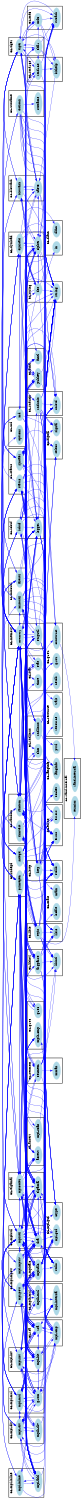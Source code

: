digraph G {
size = "10,10";
rotate = 90;
subgraph cluster0 {
label = "CL:blowfish";
color = black;
style = bold;
"blowfish"[label="blowfish",shape=ellipse,color=lightblue,fontcolor=black,style=filled];
"cast5"[label="cast5",shape=ellipse,color=lightblue,fontcolor=black,style=filled];
}
subgraph cluster1 {
label = "CL:rmd160";
color = black;
style = bold;
"rmd160"[label="rmd160",shape=ellipse,color=lightblue,fontcolor=black,style=filled];
"bithelp"[label="bithelp",shape=ellipse,color=lightblue,fontcolor=black,style=filled];
}
subgraph cluster2 {
label = "CL:rsa";
color = black;
style = bold;
"rsa"[label="rsa",shape=ellipse,color=lightblue,fontcolor=black,style=filled];
"mpi-cmp"[label="mpi-cmp",shape=ellipse,color=lightblue,fontcolor=black,style=filled];
}
subgraph cluster3 {
label = "CL:secmem";
color = black;
style = bold;
"secmem"[label="secmem",shape=ellipse,color=lightblue,fontcolor=black,style=filled];
"mman"[label="mman",shape=ellipse,color=lightblue,fontcolor=black,style=filled];
}
subgraph cluster4 {
label = "CL:memory";
color = black;
style = bold;
"memory"[label="memory",shape=ellipse,color=lightblue,fontcolor=black,style=filled];
"strgutil"[label="strgutil",shape=ellipse,color=lightblue,fontcolor=black,style=filled];
}
subgraph cluster5 {
label = "CL:string";
color = black;
style = bold;
"string"[label="string",shape=ellipse,color=lightblue,fontcolor=black,style=filled];
"des"[label="des",shape=ellipse,color=lightblue,fontcolor=black,style=filled];
}
subgraph cluster6 {
label = "CL:mpi-inv";
color = black;
style = bold;
"mpi-inv"[label="mpi-inv",shape=ellipse,color=lightblue,fontcolor=black,style=filled];
"mpi-bit"[label="mpi-bit",shape=ellipse,color=lightblue,fontcolor=black,style=filled];
}
subgraph cluster7 {
label = "CL:mpih-mul";
color = black;
style = bold;
"mpih-mul"[label="mpih-mul",shape=ellipse,color=lightblue,fontcolor=black,style=filled];
"mpi-internal"[label="mpi-internal",shape=ellipse,color=lightblue,fontcolor=black,style=filled];
}
subgraph cluster8 {
label = "CL:random";
color = black;
style = bold;
"random"[label="random",shape=ellipse,color=lightblue,fontcolor=black,style=filled];
"shmtest"[label="shmtest",shape=ellipse,color=lightblue,fontcolor=black,style=filled];
}
subgraph cluster9 {
label = "CL:mpiutil";
color = black;
style = bold;
"mpiutil"[label="mpiutil",shape=ellipse,color=lightblue,fontcolor=black,style=filled];
"dsa"[label="dsa",shape=ellipse,color=lightblue,fontcolor=black,style=filled];
}
subgraph cluster10 {
label = "CL:mpicalc";
color = black;
style = bold;
"mpicalc"[label="mpicalc",shape=ellipse,color=lightblue,fontcolor=black,style=filled];
"stdio"[label="stdio",shape=ellipse,color=lightblue,fontcolor=black,style=filled];
}
subgraph cluster11 {
label = "CL:elgamal";
color = black;
style = bold;
"elgamal"[label="elgamal",shape=ellipse,color=lightblue,fontcolor=black,style=filled];
"mpicoder"[label="mpicoder",shape=ellipse,color=lightblue,fontcolor=black,style=filled];
}
subgraph cluster12 {
label = "CL:errno";
color = black;
style = bold;
"errno"[label="errno",shape=ellipse,color=lightblue,fontcolor=black,style=filled];
"errors"[label="errors",shape=ellipse,color=lightblue,fontcolor=black,style=filled];
}
subgraph cluster13 {
label = "CL:libio";
color = black;
style = bold;
"libio"[label="libio",shape=ellipse,color=lightblue,fontcolor=black,style=filled];
"ttyio"[label="ttyio",shape=ellipse,color=lightblue,fontcolor=black,style=filled];
}
subgraph cluster14 {
label = "CL:rndegd";
color = black;
style = bold;
"rndegd"[label="rndegd",shape=ellipse,color=lightblue,fontcolor=black,style=filled];
"primegen"[label="primegen",shape=ellipse,color=lightblue,fontcolor=black,style=filled];
}
subgraph cluster15 {
label = "CL:mpi-mul";
color = black;
style = bold;
"mpi-mul"[label="mpi-mul",shape=ellipse,color=lightblue,fontcolor=black,style=filled];
"g10m"[label="g10m",shape=ellipse,color=lightblue,fontcolor=black,style=filled];
}
subgraph cluster16 {
label = "CL:dynload";
color = black;
style = bold;
"dynload"[label="dynload",shape=ellipse,color=lightblue,fontcolor=black,style=filled];
"cipher"[label="cipher",shape=ellipse,color=lightblue,fontcolor=black,style=filled];
}
subgraph cluster17 {
label = "CL:mpi-inline";
color = black;
style = bold;
"mpi-inline"[label="mpi-inline",shape=ellipse,color=lightblue,fontcolor=black,style=filled];
"mpi-add"[label="mpi-add",shape=ellipse,color=lightblue,fontcolor=black,style=filled];
}
subgraph cluster18 {
label = "CL:mpi-mpow";
color = black;
style = bold;
"mpi-mpow"[label="mpi-mpow",shape=ellipse,color=lightblue,fontcolor=black,style=filled];
"mpi-pow"[label="mpi-pow",shape=ellipse,color=lightblue,fontcolor=black,style=filled];
}
subgraph cluster19 {
label = "CL:miscutil";
color = black;
style = bold;
"miscutil"[label="miscutil",shape=ellipse,color=lightblue,fontcolor=black,style=filled];
"fileutil"[label="fileutil",shape=ellipse,color=lightblue,fontcolor=black,style=filled];
}
subgraph cluster20 {
label = "CL:status";
color = black;
style = bold;
"status"[label="status",shape=ellipse,color=lightblue,fontcolor=black,style=filled];
"rijndael"[label="rijndael",shape=ellipse,color=lightblue,fontcolor=black,style=filled];
}
subgraph cluster21 {
label = "CL:iobuf";
color = black;
style = bold;
"iobuf"[label="iobuf",shape=ellipse,color=lightblue,fontcolor=black,style=filled];
"logger"[label="logger",shape=ellipse,color=lightblue,fontcolor=black,style=filled];
}
subgraph cluster22 {
label = "CL:tiger";
color = black;
style = bold;
"tiger"[label="tiger",shape=ellipse,color=lightblue,fontcolor=black,style=filled];
"sha1"[label="sha1",shape=ellipse,color=lightblue,fontcolor=black,style=filled];
}
subgraph cluster23 {
label = "CL:http";
color = black;
style = bold;
"http"[label="http",shape=ellipse,color=lightblue,fontcolor=black,style=filled];
"stdlib"[label="stdlib",shape=ellipse,color=lightblue,fontcolor=black,style=filled];
}
subgraph cluster24 {
label = "CL:utsname";
color = black;
style = bold;
"utsname"[label="utsname",shape=ellipse,color=lightblue,fontcolor=black,style=filled];
"dotlock"[label="dotlock",shape=ellipse,color=lightblue,fontcolor=black,style=filled];
}
subgraph cluster25 {
label = "CL:rndunix";
color = black;
style = bold;
"rndunix"[label="rndunix",shape=ellipse,color=lightblue,fontcolor=black,style=filled];
"unistd"[label="unistd",shape=ellipse,color=lightblue,fontcolor=black,style=filled];
}
subgraph cluster26 {
label = "CL:mpi-div";
color = black;
style = bold;
"mpi-div"[label="mpi-div",shape=ellipse,color=lightblue,fontcolor=black,style=filled];
"mpih-div"[label="mpih-div",shape=ellipse,color=lightblue,fontcolor=black,style=filled];
}
subgraph cluster27 {
label = "CL:md5";
color = black;
style = bold;
"md5"[label="md5",shape=ellipse,color=lightblue,fontcolor=black,style=filled];
"twofish"[label="twofish",shape=ellipse,color=lightblue,fontcolor=black,style=filled];
}
subgraph cluster28 {
label = "CL:assert";
color = black;
style = bold;
"assert"[label="assert",shape=ellipse,color=lightblue,fontcolor=black,style=filled];
"mpi-scan"[label="mpi-scan",shape=ellipse,color=lightblue,fontcolor=black,style=filled];
}
subgraph cluster29 {
label = "CL:libintl";
color = black;
style = bold;
"libintl"[label="libintl",shape=ellipse,color=lightblue,fontcolor=black,style=filled];
"argparse"[label="argparse",shape=ellipse,color=lightblue,fontcolor=black,style=filled];
}
subgraph cluster30 {
label = "CL:stat";
color = black;
style = bold;
"stat"[label="stat",shape=ellipse,color=lightblue,fontcolor=black,style=filled];
"time"[label="time",shape=ellipse,color=lightblue,fontcolor=black,style=filled];
}
subgraph cluster31 {
label = "CL:fcntl";
color = black;
style = bold;
"fcntl"[label="fcntl",shape=ellipse,color=lightblue,fontcolor=black,style=filled];
"pubkey"[label="pubkey",shape=ellipse,color=lightblue,fontcolor=black,style=filled];
}
subgraph cluster32 {
label = "CL:mpi-gcd";
color = black;
style = bold;
"mpi-gcd"[label="mpi-gcd",shape=ellipse,color=lightblue,fontcolor=black,style=filled];
"ctype"[label="ctype",shape=ellipse,color=lightblue,fontcolor=black,style=filled];
}
subgraph cluster33 {
label = "CL:md";
color = black;
style = bold;
"md"[label="md",shape=ellipse,color=lightblue,fontcolor=black,style=filled];
"options"[label="options",shape=ellipse,color=lightblue,fontcolor=black,style=filled];
}
subgraph cluster34 {
label = "CL:g10c";
color = black;
style = bold;
"g10c"[label="g10c",shape=ellipse,color=lightblue,fontcolor=black,style=filled];
"mpih-cmp"[label="mpih-cmp",shape=ellipse,color=lightblue,fontcolor=black,style=filled];
}
subgraph cluster35 {
label = "CL:signal";
color = black;
style = bold;
"signal"[label="signal",shape=ellipse,color=lightblue,fontcolor=black,style=filled];
"select"[label="select",shape=ellipse,color=lightblue,fontcolor=black,style=filled];
}
subgraph cluster36 {
label = "CL:rndlinux";
color = black;
style = bold;
"rndlinux"[label="rndlinux",shape=ellipse,color=lightblue,fontcolor=black,style=filled];
"shm"[label="shm",shape=ellipse,color=lightblue,fontcolor=black,style=filled];
}
subgraph cluster37 {
label = "CL:langinfo";
color = black;
style = bold;
"langinfo"[label="langinfo",shape=ellipse,color=lightblue,fontcolor=black,style=filled];
"socket"[label="socket",shape=ellipse,color=lightblue,fontcolor=black,style=filled];
"pwd"[label="pwd",shape=ellipse,color=lightblue,fontcolor=black,style=filled];
}
subgraph cluster38 {
label = "CL:g10u";
color = black;
style = bold;
"g10u"[label="g10u",shape=ellipse,color=lightblue,fontcolor=black,style=filled];
"construct"[label="construct",shape=ellipse,color=lightblue,fontcolor=black,style=filled];
"netdb"[label="netdb",shape=ellipse,color=lightblue,fontcolor=black,style=filled];
}
subgraph cluster39 {
label = "CL:rand-internal";
color = black;
style = bold;
"rand-internal"[label="rand-internal",shape=ellipse,color=lightblue,fontcolor=black,style=filled];
"termios"[label="termios",shape=ellipse,color=lightblue,fontcolor=black,style=filled];
}
subgraph cluster40 {
label = "CL:resource";
color = black;
style = bold;
"resource"[label="resource",shape=ellipse,color=lightblue,fontcolor=black,style=filled];
"wait"[label="wait",shape=ellipse,color=lightblue,fontcolor=black,style=filled];
}
subgraph cluster41 {
label = "CL:main";
color = black;
style = bold;
"main"[label="main",shape=ellipse,color=lightblue,fontcolor=black,style=filled];
"locale"[label="locale",shape=ellipse,color=lightblue,fontcolor=black,style=filled];
}
subgraph cluster42 {
label = "CL:dlfcn";
color = black;
style = bold;
"dlfcn"[label="dlfcn",shape=ellipse,color=lightblue,fontcolor=black,style=filled];
"in"[label="in",shape=ellipse,color=lightblue,fontcolor=black,style=filled];
}
"mpi-inv" -> "mpi-cmp"[color=blue,font=6];
"secmem" -> "mman"[color=blue,font=6];
"rmd160" -> "random"[color=blue,font=6];
"des" -> "string"[color=blue,font=6];
"strgutil" -> "memory"[color=blue,font=6];
"memory" -> "shmtest"[color=blue,font=6];
"dsa" -> "mpiutil"[color=blue,font=6];
"mpih-mul" -> "mpi-internal"[color=blue,font=6];
"mpicoder" -> "string"[color=blue,font=6];
"mpicalc" -> "errno"[color=blue,font=6];
"des" -> "cast5"[color=blue,font=6];
"errors" -> "stdio"[color=blue,font=6];
"elgamal" -> "primegen"[color=blue,font=6];
"mpi-cmp" -> "mpi-inv"[color=blue,font=6];
"mpi-bit" -> "g10m"[color=blue,font=6];
"cipher" -> "memory"[color=blue,font=6];
"memory" -> "rndegd"[color=blue,font=6];
"mpicalc" -> "mpi-mul"[color=blue,font=6];
"mpi-mpow" -> "mpiutil"[color=blue,font=6];
"ttyio" -> "libio"[color=blue,font=6];
"fileutil" -> "rndegd"[color=blue,font=6];
"ttyio" -> "shmtest"[color=blue,font=6];
"ttyio" -> "status"[color=blue,font=6];
"rndegd" -> "cipher"[color=blue,font=6];
"logger" -> "libio"[color=blue,font=6];
"memory" -> "miscutil"[color=blue,font=6];
"dsa" -> "status"[color=blue,font=6];
"dsa" -> "mpi-pow"[color=blue,font=6];
"rijndael" -> "tiger"[color=blue,font=6];
"iobuf" -> "stdlib"[color=blue,font=6];
"mpiutil" -> "mpicalc"[color=blue,font=6];
"mpi-pow" -> "mpi-inline"[color=blue,font=6];
"sha1" -> "rmd160"[color=blue,font=6];
"mpi-mul" -> "mpih-mul"[color=blue,font=6];
"rijndael" -> "elgamal"[color=blue,font=6];
"mpi-mul" -> "rsa"[color=blue,font=6];
"mpiutil" -> "string"[color=blue,font=6];
"http" -> "memory"[color=blue,font=6];
"dotlock" -> "utsname"[color=blue,font=6];
"iobuf" -> "errors"[color=blue,font=6];
"rndegd" -> "memory"[color=blue,font=6];
"rndegd" -> "rndunix"[color=blue,font=6];
"mpi-div" -> "mpi-internal"[color=blue,font=6];
"cast5" -> "tiger"[color=blue,font=6];
"tiger" -> "cast5"[color=blue,font=6];
"cast5" -> "md5"[color=blue,font=6];
"primegen" -> "random"[color=blue,font=6];
"cipher" -> "blowfish"[color=blue,font=6];
"secmem" -> "libintl"[color=blue,font=6];
"primegen" -> "mpi-scan"[color=blue,font=6];
"dsa" -> "assert"[color=blue,font=6];
"mpi-scan" -> "primegen"[color=blue,font=6];
"errors" -> "iobuf"[color=blue,font=6];
"dsa" -> "mpi-mpow"[color=blue,font=6];
"mpi-cmp" -> "elgamal"[color=blue,font=6];
"twofish" -> "cipher"[color=blue,font=6];
"memory" -> "mpi-mpow"[color=blue,font=6];
"mpicalc" -> "mpiutil"[color=blue,font=6];
"memory" -> "iobuf"[color=blue,font=6];
"stat" -> "stdio"[color=blue,font=6];
"iobuf" -> "unistd"[color=blue,font=6];
"rsa" -> "random"[color=blue,font=6];
"mpi-inv" -> "mpicalc"[color=blue,font=6];
"mpicoder" -> "assert"[color=blue,font=6];
"rndegd" -> "twofish"[color=blue,font=6];
"random" -> "time"[color=blue,font=6];
"dsa" -> "mpicoder"[color=blue,font=6];
"status" -> "ttyio"[color=blue,font=6];
"secmem" -> "mpih-mul"[color=blue,font=6];
"elgamal" -> "mpi-bit"[color=blue,font=6];
"random" -> "rmd160"[color=blue,font=6];
"memory" -> "mpicoder"[color=blue,font=6];
"iobuf" -> "logger"[color=blue,font=6];
"secmem" -> "memory"[color=blue,font=6];
"cipher" -> "twofish"[color=blue,font=6];
"g10m" -> "mpi-mul"[color=blue,font=6];
"status" -> "memory"[color=blue,font=6];
"strgutil" -> "stdio"[color=blue,font=6];
"sha1" -> "md5"[color=blue,font=6];
"dynload" -> "cipher"[color=blue,font=6];
"mpicalc" -> "mpi-pow"[color=blue,font=6];
"argparse" -> "stdio"[color=blue,font=6];
"dsa" -> "cipher"[color=blue,font=6];
"mpi-add" -> "dsa"[color=blue,font=6];
"mpih-div" -> "mpi-div"[color=blue,font=6];
"random" -> "primegen"[color=blue,font=6];
"pubkey" -> "rsa"[color=blue,font=6];
"primegen" -> "rsa"[color=blue,font=6];
"mpiutil" -> "assert"[color=blue,font=6];
"primegen" -> "mpi-mul"[color=blue,font=6];
"cipher" -> "random"[color=blue,font=6];
"dotlock" -> "fcntl"[color=blue,font=6];
"dynload" -> "memory"[color=blue,font=6];
"mpih-div" -> "mpi-internal"[color=blue,font=6];
"memory" -> "argparse"[color=blue,font=6];
"miscutil" -> "time"[color=blue,font=6];
"ttyio" -> "memory"[color=blue,font=6];
"memory" -> "stdlib"[color=blue,font=6];
"des" -> "cipher"[color=blue,font=6];
"fileutil" -> "stdlib"[color=blue,font=6];
"dsa" -> "memory"[color=blue,font=6];
"bithelp" -> "cast5"[color=blue,font=6];
"rmd160" -> "bithelp"[color=blue,font=6];
"logger" -> "libintl"[color=blue,font=6];
"stat" -> "iobuf"[color=blue,font=6];
"mpi-inline" -> "mpi-internal"[color=blue,font=6];
"rsa" -> "mpi-mul"[color=blue,font=6];
"ttyio" -> "libintl"[color=blue,font=6];
"random" -> "ttyio"[color=blue,font=6];
"mpi-bit" -> "mpi-inv"[color=blue,font=6];
"status" -> "options"[color=blue,font=6];
"iobuf" -> "ctype"[color=blue,font=6];
"rndunix" -> "string"[color=blue,font=6];
"g10c" -> "primegen"[color=blue,font=6];
"memory" -> "secmem"[color=blue,font=6];
"memory" -> "fileutil"[color=blue,font=6];
"random" -> "g10c"[color=blue,font=6];
"mpi-mul" -> "elgamal"[color=blue,font=6];
"mpi-mpow" -> "dsa"[color=blue,font=6];
"mpicoder" -> "memory"[color=blue,font=6];
"mpi-cmp" -> "mpi-bit"[color=blue,font=6];
"miscutil" -> "stdio"[color=blue,font=6];
"g10m" -> "mpiutil"[color=blue,font=6];
"mpiutil" -> "mpi-mul"[color=blue,font=6];
"random" -> "rsa"[color=blue,font=6];
"twofish" -> "stdio"[color=blue,font=6];
"rmd160" -> "tiger"[color=blue,font=6];
"stat" -> "random"[color=blue,font=6];
"random" -> "tiger"[color=blue,font=6];
"rijndael" -> "string"[color=blue,font=6];
"dotlock" -> "stdio"[color=blue,font=6];
"ttyio" -> "strgutil"[color=blue,font=6];
"mpi-add" -> "mpih-cmp"[color=blue,font=6];
"primegen" -> "mpiutil"[color=blue,font=6];
"mpi-div" -> "dsa"[color=blue,font=6];
"mpiutil" -> "dsa"[color=blue,font=6];
"dsa" -> "mpi-add"[color=blue,font=6];
"memory" -> "logger"[color=blue,font=6];
"mpi-add" -> "mpi-inv"[color=blue,font=6];
"mpi-pow" -> "mpih-div"[color=blue,font=6];
"mpiutil" -> "memory"[color=blue,font=6];
"g10m" -> "mpi-pow"[color=blue,font=6];
"blowfish" -> "cipher"[color=blue,font=6];
"rsa" -> "mpiutil"[color=blue,font=6];
"mpi-mul" -> "primegen"[color=blue,font=6];
"miscutil" -> "stdlib"[color=blue,font=6];
"blowfish" -> "tiger"[color=blue,font=6];
"mpi-bit" -> "elgamal"[color=blue,font=6];
"md" -> "string"[color=blue,font=6];
"mpicoder" -> "rsa"[color=blue,font=6];
"rndunix" -> "fcntl"[color=blue,font=6];
"mpi-add" -> "g10m"[color=blue,font=6];
"mpiutil" -> "mpih-mul"[color=blue,font=6];
"mpi-gcd" -> "elgamal"[color=blue,font=6];
"mpicoder" -> "primegen"[color=blue,font=6];
"status" -> "libio"[color=blue,font=6];
"mpicalc" -> "shmtest"[color=blue,font=6];
"rndegd" -> "select"[color=blue,font=6];
"http" -> "select"[color=blue,font=6];
"ttyio" -> "errno"[color=blue,font=6];
"rndegd" -> "stdio"[color=blue,font=6];
"memory" -> "elgamal"[color=blue,font=6];
"rndunix" -> "twofish"[color=blue,font=6];
"primegen" -> "mpi-pow"[color=blue,font=6];
"mpi-bit" -> "dsa"[color=blue,font=6];
"argparse" -> "string"[color=blue,font=6];
"cast5" -> "blowfish"[color=blue,font=6];
"mpi-inv" -> "rsa"[color=blue,font=6];
"logger" -> "errno"[color=blue,font=6];
"mpih-mul" -> "mpih-cmp"[color=blue,font=6];
"random" -> "stdlib"[color=blue,font=6];
"rsa" -> "mpi-pow"[color=blue,font=6];
"tiger" -> "rijndael"[color=blue,font=6];
"cipher" -> "dynload"[color=blue,font=6];
"memory" -> "dynload"[color=blue,font=6];
"dsa" -> "random"[color=blue,font=6];
"cast5" -> "sha1"[color=blue,font=6];
"mpi-add" -> "elgamal"[color=blue,font=6];
"mpi-inline" -> "mpih-mul"[color=blue,font=6];
"rndunix" -> "stdio"[color=blue,font=6];
"memory" -> "rsa"[color=blue,font=6];
"mpiutil" -> "mpi-pow"[color=blue,font=6];
"primegen" -> "logger"[color=blue,font=6];
"mpih-mul" -> "secmem"[color=blue,font=6];
"des" -> "random"[color=blue,font=6];
"miscutil" -> "langinfo"[color=blue,font=6];
"mpi-inv" -> "mpiutil"[color=blue,font=6];
"mpicalc" -> "mpi-add"[color=blue,font=6];
"des" -> "rmd160"[color=blue,font=6];
"mpicoder" -> "elgamal"[color=blue,font=6];
"strgutil" -> "ctype"[color=blue,font=6];
"mpih-cmp" -> "mpi-cmp"[color=blue,font=6];
"secmem" -> "errno"[color=blue,font=6];
"iobuf" -> "http"[color=blue,font=6];
"blowfish" -> "elgamal"[color=blue,font=6];
"random" -> "unistd"[color=blue,font=6];
"argparse" -> "ctype"[color=blue,font=6];
"mpih-cmp" -> "mpih-div"[color=blue,font=6];
"mpi-cmp" -> "primegen"[color=blue,font=6];
"mpi-div" -> "mpi-gcd"[color=blue,font=6];
"mpicalc" -> "stdio"[color=blue,font=6];
"pubkey" -> "logger"[color=blue,font=6];
"shmtest" -> "string"[color=blue,font=6];
"random" -> "logger"[color=blue,font=6];
"http" -> "stdlib"[color=blue,font=6];
"http" -> "errno"[color=blue,font=6];
"mpi-pow" -> "dsa"[color=blue,font=6];
"rijndael" -> "cipher"[color=blue,font=6];
"elgamal" -> "mpi-cmp"[color=blue,font=6];
"http" -> "errors"[color=blue,font=6];
"fileutil" -> "dynload"[color=blue,font=6];
"dsa" -> "mpi-inv"[color=blue,font=6];
"mpi-pow" -> "elgamal"[color=blue,font=6];
"status" -> "miscutil"[color=blue,font=6];
"rndegd" -> "socket"[color=blue,font=6];
"http" -> "socket"[color=blue,font=6];
"des" -> "sha1"[color=blue,font=6];
"des" -> "tiger"[color=blue,font=6];
"status" -> "elgamal"[color=blue,font=6];
"elgamal" -> "dsa"[color=blue,font=6];
"shmtest" -> "shm"[color=blue,font=6];
"miscutil" -> "ctype"[color=blue,font=6];
"cipher" -> "rijndael"[color=blue,font=6];
"blowfish" -> "rijndael"[color=blue,font=6];
"cipher" -> "logger"[color=blue,font=6];
"mpi-div" -> "mpicalc"[color=blue,font=6];
"mpicalc" -> "libintl"[color=blue,font=6];
"md" -> "dynload"[color=blue,font=6];
"dotlock" -> "string"[color=blue,font=6];
"memory" -> "ttyio"[color=blue,font=6];
"md" -> "cipher"[color=blue,font=6];
"mpi-inline" -> "mpi-pow"[color=blue,font=6];
"http" -> "unistd"[color=blue,font=6];
"rmd160" -> "twofish"[color=blue,font=6];
"rndegd" -> "unistd"[color=blue,font=6];
"logger" -> "string"[color=blue,font=6];
"mpi-pow" -> "string"[color=blue,font=6];
"mpi-mpow" -> "assert"[color=blue,font=6];
"mpicalc" -> "shm"[color=blue,font=6];
"g10m" -> "mpi-add"[color=blue,font=6];
"secmem" -> "stdlib"[color=blue,font=6];
"mpicoder" -> "mpi-bit"[color=blue,font=6];
"md" -> "memory"[color=blue,font=6];
"rndegd" -> "logger"[color=blue,font=6];
"http" -> "logger"[color=blue,font=6];
"memory" -> "http"[color=blue,font=6];
"dsa" -> "stdio"[color=blue,font=6];
"dsa" -> "elgamal"[color=blue,font=6];
"mpicoder" -> "stdio"[color=blue,font=6];
"http" -> "strgutil"[color=blue,font=6];
"mpiutil" -> "primegen"[color=blue,font=6];
"shmtest" -> "stdio"[color=blue,font=6];
"primegen" -> "mpi-add"[color=blue,font=6];
"status" -> "signal"[color=blue,font=6];
"elgamal" -> "pubkey"[color=blue,font=6];
"argparse" -> "memory"[color=blue,font=6];
"rndlinux" -> "string"[color=blue,font=6];
"dynload" -> "fileutil"[color=blue,font=6];
"mpi-mpow" -> "elgamal"[color=blue,font=6];
"mpicalc" -> "mpi-inv"[color=blue,font=6];
"ttyio" -> "stdlib"[color=blue,font=6];
"memory" -> "strgutil"[color=blue,font=6];
"rsa" -> "mpi-add"[color=blue,font=6];
"sha1" -> "tiger"[color=blue,font=6];
"des" -> "blowfish"[color=blue,font=6];
"secmem" -> "unistd"[color=blue,font=6];
"cipher" -> "cast5"[color=blue,font=6];
"mpi-bit" -> "mpi-mpow"[color=blue,font=6];
"status" -> "unistd"[color=blue,font=6];
"mpi-cmp" -> "mpi-gcd"[color=blue,font=6];
"strgutil" -> "langinfo"[color=blue,font=6];
"mpiutil" -> "mpi-add"[color=blue,font=6];
"secmem" -> "logger"[color=blue,font=6];
"status" -> "errno"[color=blue,font=6];
"mpi-mpow" -> "memory"[color=blue,font=6];
"status" -> "logger"[color=blue,font=6];
"argparse" -> "strgutil"[color=blue,font=6];
"memory" -> "mpih-mul"[color=blue,font=6];
"mpi-bit" -> "mpicoder"[color=blue,font=6];
"mpi-mul" -> "mpi-div"[color=blue,font=6];
"mpicoder" -> "iobuf"[color=blue,font=6];
"dynload" -> "unistd"[color=blue,font=6];
"strgutil" -> "ttyio"[color=blue,font=6];
"ttyio" -> "unistd"[color=blue,font=6];
"mpi-pow" -> "assert"[color=blue,font=6];
"mpi-inv" -> "g10m"[color=blue,font=6];
"memory" -> "g10u"[color=blue,font=6];
"cipher" -> "des"[color=blue,font=6];
"mpicalc" -> "string"[color=blue,font=6];
"mpi-pow" -> "mpih-mul"[color=blue,font=6];
"rndlinux" -> "twofish"[color=blue,font=6];
"rndunix" -> "pwd"[color=blue,font=6];
"md5" -> "bithelp"[color=blue,font=6];
"dynload" -> "logger"[color=blue,font=6];
"ttyio" -> "logger"[color=blue,font=6];
"mpi-add" -> "rsa"[color=blue,font=6];
"dsa" -> "logger"[color=blue,font=6];
"shmtest" -> "memory"[color=blue,font=6];
"md" -> "construct"[color=blue,font=6];
"dsa" -> "mpi-bit"[color=blue,font=6];
"mpih-div" -> "mpi-pow"[color=blue,font=6];
"mpicalc" -> "ctype"[color=blue,font=6];
"mpi-inv" -> "mpi-add"[color=blue,font=6];
"memory" -> "dotlock"[color=blue,font=6];
"mpi-div" -> "mpi-mul"[color=blue,font=6];
"iobuf" -> "mpicoder"[color=blue,font=6];
"g10m" -> "mpi-inv"[color=blue,font=6];
"random" -> "errno"[color=blue,font=6];
"mpi-mpow" -> "mpi-bit"[color=blue,font=6];
"md" -> "random"[color=blue,font=6];
"argparse" -> "mpicalc"[color=blue,font=6];
"mpiutil" -> "secmem"[color=blue,font=6];
"mpicoder" -> "logger"[color=blue,font=6];
"rndunix" -> "select"[color=blue,font=6];
"mpi-gcd" -> "mpi-div"[color=blue,font=6];
"miscutil" -> "ttyio"[color=blue,font=6];
"mpi-div" -> "mpih-div"[color=blue,font=6];
"argparse" -> "random"[color=blue,font=6];
"dotlock" -> "memory"[color=blue,font=6];
"random" -> "construct"[color=blue,font=6];
"cast5" -> "rijndael"[color=blue,font=6];
"mpi-inline" -> "mpi-add"[color=blue,font=6];
"mpi-cmp" -> "dsa"[color=blue,font=6];
"logger" -> "memory"[color=blue,font=6];
"random" -> "miscutil"[color=blue,font=6];
"http" -> "netdb"[color=blue,font=6];
"mpi-bit" -> "mpi-cmp"[color=blue,font=6];
"ttyio" -> "stdio"[color=blue,font=6];
"elgamal" -> "blowfish"[color=blue,font=6];
"md5" -> "tiger"[color=blue,font=6];
"rsa" -> "pubkey"[color=blue,font=6];
"twofish" -> "tiger"[color=blue,font=6];
"mpi-gcd" -> "mpi-cmp"[color=blue,font=6];
"mpiutil" -> "logger"[color=blue,font=6];
"logger" -> "stdio"[color=blue,font=6];
"mpi-div" -> "mpiutil"[color=blue,font=6];
"mpi-div" -> "rsa"[color=blue,font=6];
"elgamal" -> "mpi-mul"[color=blue,font=6];
"mpiutil" -> "rsa"[color=blue,font=6];
"mpi-add" -> "mpi-div"[color=blue,font=6];
"mpih-cmp" -> "mpih-mul"[color=blue,font=6];
"mpiutil" -> "mpi-inv"[color=blue,font=6];
"mpicalc" -> "mpi-bit"[color=blue,font=6];
"tiger" -> "string"[color=blue,font=6];
"mpi-mul" -> "mpicalc"[color=blue,font=6];
"sha1" -> "bithelp"[color=blue,font=6];
"rndunix" -> "wait"[color=blue,font=6];
"random" -> "stat"[color=blue,font=6];
"primegen" -> "elgamal"[color=blue,font=6];
"mpi-add" -> "primegen"[color=blue,font=6];
"mpi-bit" -> "rsa"[color=blue,font=6];
"cipher" -> "pubkey"[color=blue,font=6];
"rndunix" -> "stdlib"[color=blue,font=6];
"secmem" -> "stdio"[color=blue,font=6];
"iobuf" -> "string"[color=blue,font=6];
"strgutil" -> "http"[color=blue,font=6];
"argparse" -> "libio"[color=blue,font=6];
"mpih-mul" -> "mpi-mul"[color=blue,font=6];
"rndlinux" -> "errno"[color=blue,font=6];
"mpih-mul" -> "mpi-inline"[color=blue,font=6];
"construct" -> "rand-internal"[color=blue,font=6];
"elgamal" -> "mpiutil"[color=blue,font=6];
"dsa" -> "primegen"[color=blue,font=6];
"rndunix" -> "signal"[color=blue,font=6];
"cast5" -> "string"[color=blue,font=6];
"memory" -> "primegen"[color=blue,font=6];
"mpiutil" -> "elgamal"[color=blue,font=6];
"shmtest" -> "argparse"[color=blue,font=6];
"http" -> "stdio"[color=blue,font=6];
"mpicalc" -> "memory"[color=blue,font=6];
"cast5" -> "elgamal"[color=blue,font=6];
"mpi-bit" -> "mpicalc"[color=blue,font=6];
"mpi-pow" -> "primegen"[color=blue,font=6];
"random" -> "argparse"[color=blue,font=6];
"rndunix" -> "unistd"[color=blue,font=6];
"mpi-gcd" -> "mpicalc"[color=blue,font=6];
"miscutil" -> "libio"[color=blue,font=6];
"mpi-cmp" -> "g10m"[color=blue,font=6];
"g10m" -> "mpi-bit"[color=blue,font=6];
"elgamal" -> "mpi-pow"[color=blue,font=6];
"rsa" -> "primegen"[color=blue,font=6];
"miscutil" -> "libintl"[color=blue,font=6];
"rndunix" -> "logger"[color=blue,font=6];
"status" -> "dsa"[color=blue,font=6];
"mpih-mul" -> "mpiutil"[color=blue,font=6];
"rijndael" -> "stdio"[color=blue,font=6];
"mpi-mul" -> "mpi-mpow"[color=blue,font=6];
"rsa" -> "dsa"[color=blue,font=6];
"primegen" -> "mpicoder"[color=blue,font=6];
"mpi-inv" -> "elgamal"[color=blue,font=6];
"rndegd" -> "rndlinux"[color=blue,font=6];
"iobuf" -> "errno"[color=blue,font=6];
"mpi-pow" -> "rsa"[color=blue,font=6];
"dsa" -> "mpi-div"[color=blue,font=6];
"tiger" -> "md5"[color=blue,font=6];
"argparse" -> "stdlib"[color=blue,font=6];
"cast5" -> "stdio"[color=blue,font=6];
"primegen" -> "mpi-bit"[color=blue,font=6];
"mpi-add" -> "mpicalc"[color=blue,font=6];
"errors" -> "libintl"[color=blue,font=6];
"mpi-mul" -> "dsa"[color=blue,font=6];
"iobuf" -> "assert"[color=blue,font=6];
"logger" -> "mpicoder"[color=blue,font=6];
"elgamal" -> "rsa"[color=blue,font=6];
"http" -> "iobuf"[color=blue,font=6];
"rsa" -> "mpi-bit"[color=blue,font=6];
"md5" -> "twofish"[color=blue,font=6];
"md" -> "stdio"[color=blue,font=6];
"tiger" -> "bithelp"[color=blue,font=6];
"memory" -> "string"[color=blue,font=6];
"fileutil" -> "string"[color=blue,font=6];
"mpicoder" -> "mpicalc"[color=blue,font=6];
"strgutil" -> "miscutil"[color=blue,font=6];
"random" -> "resource"[color=blue,font=6];
"mpih-mul" -> "mpi-pow"[color=blue,font=6];
"status" -> "main"[color=blue,font=6];
"mpicoder" -> "g10m"[color=blue,font=6];
"dsa" -> "mpi-cmp"[color=blue,font=6];
"rmd160" -> "string"[color=blue,font=6];
"rijndael" -> "cast5"[color=blue,font=6];
"des" -> "rijndael"[color=blue,font=6];
"dotlock" -> "select"[color=blue,font=6];
"ttyio" -> "ctype"[color=blue,font=6];
"dynload" -> "pubkey"[color=blue,font=6];
"status" -> "strgutil"[color=blue,font=6];
"elgamal" -> "status"[color=blue,font=6];
"mpiutil" -> "mpi-bit"[color=blue,font=6];
"dsa" -> "pubkey"[color=blue,font=6];
"md" -> "logger"[color=blue,font=6];
"logger" -> "argparse"[color=blue,font=6];
"mpi-div" -> "g10m"[color=blue,font=6];
"dsa" -> "rsa"[color=blue,font=6];
"primegen" -> "stdio"[color=blue,font=6];
"mpiutil" -> "g10m"[color=blue,font=6];
"mpi-pow" -> "mpicalc"[color=blue,font=6];
"shmtest" -> "ttyio"[color=blue,font=6];
"mpicoder" -> "pubkey"[color=blue,font=6];
"dsa" -> "mpi-gcd"[color=blue,font=6];
"status" -> "stdio"[color=blue,font=6];
"sha1" -> "string"[color=blue,font=6];
"memory" -> "status"[color=blue,font=6];
"shmtest" -> "stdlib"[color=blue,font=6];
"g10u" -> "memory"[color=blue,font=6];
"random" -> "fcntl"[color=blue,font=6];
"mpi-div" -> "mpi-add"[color=blue,font=6];
"ttyio" -> "termios"[color=blue,font=6];
"rndlinux" -> "select"[color=blue,font=6];
"mpicalc" -> "mpi-div"[color=blue,font=6];
"status" -> "shm"[color=blue,font=6];
"stat" -> "rndlinux"[color=blue,font=6];
"mpi-inv" -> "mpi-bit"[color=blue,font=6];
"iobuf" -> "memory"[color=blue,font=6];
"cast5" -> "cipher"[color=blue,font=6];
"primegen" -> "g10c"[color=blue,font=6];
"iobuf" -> "stat"[color=blue,font=6];
"mpi-mul" -> "mpiutil"[color=blue,font=6];
"pubkey" -> "dsa"[color=blue,font=6];
"shmtest" -> "signal"[color=blue,font=6];
"secmem" -> "mpiutil"[color=blue,font=6];
"miscutil" -> "string"[color=blue,font=6];
"primegen" -> "dsa"[color=blue,font=6];
"mpi-pow" -> "g10m"[color=blue,font=6];
"errors" -> "http"[color=blue,font=6];
"mpih-cmp" -> "mpi-add"[color=blue,font=6];
"des" -> "md5"[color=blue,font=6];
"rijndael" -> "blowfish"[color=blue,font=6];
"pubkey" -> "construct"[color=blue,font=6];
"mpicalc" -> "libio"[color=blue,font=6];
"g10m" -> "mpicoder"[color=blue,font=6];
"dotlock" -> "stdlib"[color=blue,font=6];
"rndlinux" -> "stat"[color=blue,font=6];
"http" -> "ctype"[color=blue,font=6];
"rndegd" -> "fileutil"[color=blue,font=6];
"mpi-bit" -> "mpi-internal"[color=blue,font=6];
"ttyio" -> "miscutil"[color=blue,font=6];
"sha1" -> "twofish"[color=blue,font=6];
"mpicalc" -> "mpicoder"[color=blue,font=6];
"logger" -> "stdlib"[color=blue,font=6];
"random" -> "stdio"[color=blue,font=6];
"random" -> "libintl"[color=blue,font=6];
"pubkey" -> "string"[color=blue,font=6];
"strgutil" -> "argparse"[color=blue,font=6];
"random" -> "string"[color=blue,font=6];
"mpih-mul" -> "string"[color=blue,font=6];
"mpi-add" -> "mpi-inline"[color=blue,font=6];
"tiger" -> "sha1"[color=blue,font=6];
"random" -> "dsa"[color=blue,font=6];
"dotlock" -> "signal"[color=blue,font=6];
"primegen" -> "status"[color=blue,font=6];
"mpi-bit" -> "mpiutil"[color=blue,font=6];
"logger" -> "secmem"[color=blue,font=6];
"elgamal" -> "rijndael"[color=blue,font=6];
"strgutil" -> "string"[color=blue,font=6];
"miscutil" -> "status"[color=blue,font=6];
"cipher" -> "construct"[color=blue,font=6];
"mpicalc" -> "mpi-gcd"[color=blue,font=6];
"mpi-bit" -> "pubkey"[color=blue,font=6];
"mpi-gcd" -> "mpiutil"[color=blue,font=6];
"mpi-add" -> "mpi-internal"[color=blue,font=6];
"mpicalc" -> "argparse"[color=blue,font=6];
"mpicalc" -> "locale"[color=blue,font=6];
"des" -> "twofish"[color=blue,font=6];
"dynload" -> "dlfcn"[color=blue,font=6];
"blowfish" -> "stdio"[color=blue,font=6];
"tiger" -> "rndlinux"[color=blue,font=6];
"argparse" -> "shmtest"[color=blue,font=6];
"memory" -> "mpiutil"[color=blue,font=6];
"memory" -> "cipher"[color=blue,font=6];
"fileutil" -> "cipher"[color=blue,font=6];
"dotlock" -> "unistd"[color=blue,font=6];
"twofish" -> "rijndael"[color=blue,font=6];
"g10m" -> "mpi-div"[color=blue,font=6];
"mpiutil" -> "mpi-mpow"[color=blue,font=6];
"cipher" -> "string"[color=blue,font=6];
"tiger" -> "random"[color=blue,font=6];
"mpi-gcd" -> "g10m"[color=blue,font=6];
"primegen" -> "assert"[color=blue,font=6];
"tiger" -> "rmd160"[color=blue,font=6];
"rndlinux" -> "fcntl"[color=blue,font=6];
"dotlock" -> "logger"[color=blue,font=6];
"mpicoder" -> "dsa"[color=blue,font=6];
"fileutil" -> "memory"[color=blue,font=6];
"mpicoder" -> "libio"[color=blue,font=6];
"mpi-scan" -> "stdlib"[color=blue,font=6];
"md5" -> "string"[color=blue,font=6];
"pubkey" -> "elgamal"[color=blue,font=6];
"mpi-pow" -> "mpi-internal"[color=blue,font=6];
"tiger" -> "rndunix"[color=blue,font=6];
"memory" -> "md"[color=blue,font=6];
"mpiutil" -> "mpicoder"[color=blue,font=6];
"mpi-add" -> "mpiutil"[color=blue,font=6];
"primegen" -> "mpi-div"[color=blue,font=6];
"g10m" -> "mpi-cmp"[color=blue,font=6];
"dotlock" -> "errno"[color=blue,font=6];
"http" -> "string"[color=blue,font=6];
"rndegd" -> "string"[color=blue,font=6];
"mpi-cmp" -> "rsa"[color=blue,font=6];
"strgutil" -> "status"[color=blue,font=6];
"blowfish" -> "cast5"[color=blue,font=6];
"mpi-mul" -> "g10m"[color=blue,font=6];
"mpi-inv" -> "dsa"[color=blue,font=6];
"pubkey" -> "dynload"[color=blue,font=6];
"rsa" -> "mpi-div"[color=blue,font=6];
"tiger" -> "rndegd"[color=blue,font=6];
"rndlinux" -> "unistd"[color=blue,font=6];
"mpicoder" -> "mpiutil"[color=blue,font=6];
"mpi-cmp" -> "mpih-cmp"[color=blue,font=6];
"tiger" -> "des"[color=blue,font=6];
"mpicalc" -> "stdlib"[color=blue,font=6];
"primegen" -> "mpi-cmp"[color=blue,font=6];
"rndlinux" -> "logger"[color=blue,font=6];
"cast5" -> "rmd160"[color=blue,font=6];
"mpiutil" -> "mpi-div"[color=blue,font=6];
"rijndael" -> "twofish"[color=blue,font=6];
"mpi-mul" -> "mpi-internal"[color=blue,font=6];
"primegen" -> "cipher"[color=blue,font=6];
"random" -> "elgamal"[color=blue,font=6];
"memory" -> "dsa"[color=blue,font=6];
"tiger" -> "twofish"[color=blue,font=6];
"rsa" -> "mpi-cmp"[color=blue,font=6];
"status" -> "primegen"[color=blue,font=6];
"g10m" -> "mpi-gcd"[color=blue,font=6];
"rndegd" -> "errno"[color=blue,font=6];
"iobuf" -> "fcntl"[color=blue,font=6];
"miscutil" -> "strgutil"[color=blue,font=6];
"dsa" -> "mpi-mul"[color=blue,font=6];
"primegen" -> "memory"[color=blue,font=6];
"mpi-pow" -> "mpiutil"[color=blue,font=6];
"random" -> "dynload"[color=blue,font=6];
"secmem" -> "string"[color=blue,font=6];
"cipher" -> "assert"[color=blue,font=6];
"miscutil" -> "memory"[color=blue,font=6];
"status" -> "string"[color=blue,font=6];
"elgamal" -> "mpi-inv"[color=blue,font=6];
"elgamal" -> "random"[color=blue,font=6];
"dynload" -> "md"[color=blue,font=6];
"mpi-div" -> "primegen"[color=blue,font=6];
"pubkey" -> "cipher"[color=blue,font=6];
"mpi-mpow" -> "mpi-mul"[color=blue,font=6];
"des" -> "stdio"[color=blue,font=6];
"pubkey" -> "mpi-bit"[color=blue,font=6];
"http" -> "in"[color=blue,font=6];
"tiger" -> "blowfish"[color=blue,font=6];
"rndunix" -> "errno"[color=blue,font=6];
"rsa" -> "memory"[color=blue,font=6];
"rijndael" -> "des"[color=blue,font=6];
"mpicalc" -> "logger"[color=blue,font=6];
"mpi-bit" -> "primegen"[color=blue,font=6];
"dynload" -> "string"[color=blue,font=6];
"ttyio" -> "string"[color=blue,font=6];
"random" -> "memory"[color=blue,font=6];
"pubkey" -> "mpicoder"[color=blue,font=6];
"argparse" -> "libintl"[color=blue,font=6];
"dsa" -> "string"[color=blue,font=6];
"mpih-mul" -> "memory"[color=blue,font=6];
"mpih-div" -> "mpih-cmp"[color=blue,font=6];
"iobuf" -> "stdio"[color=blue,font=6];
"mpi-gcd" -> "rsa"[color=blue,font=6];
"memory" -> "random"[color=blue,font=6];
"g10c" -> "random"[color=blue,font=6];
"mpiutil" -> "mpi-gcd"[color=blue,font=6];
}
